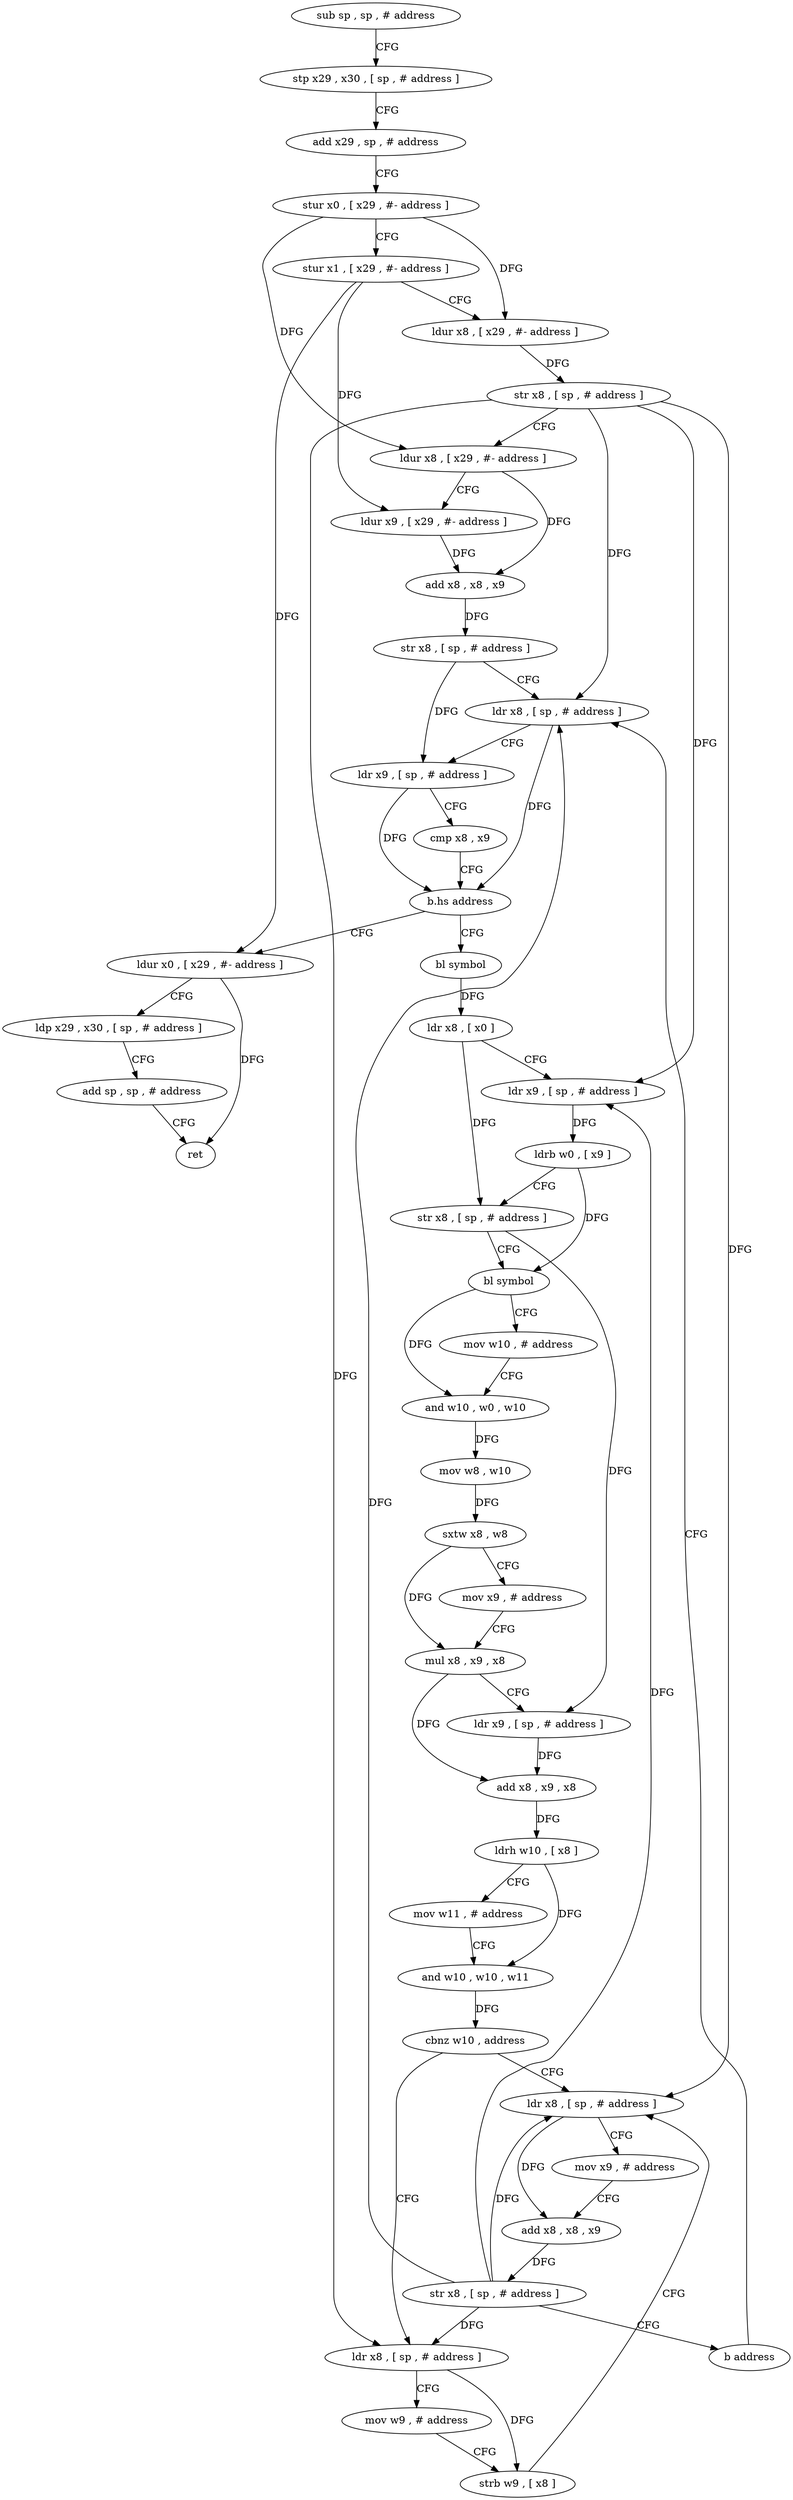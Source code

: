 digraph "func" {
"4305648" [label = "sub sp , sp , # address" ]
"4305652" [label = "stp x29 , x30 , [ sp , # address ]" ]
"4305656" [label = "add x29 , sp , # address" ]
"4305660" [label = "stur x0 , [ x29 , #- address ]" ]
"4305664" [label = "stur x1 , [ x29 , #- address ]" ]
"4305668" [label = "ldur x8 , [ x29 , #- address ]" ]
"4305672" [label = "str x8 , [ sp , # address ]" ]
"4305676" [label = "ldur x8 , [ x29 , #- address ]" ]
"4305680" [label = "ldur x9 , [ x29 , #- address ]" ]
"4305684" [label = "add x8 , x8 , x9" ]
"4305688" [label = "str x8 , [ sp , # address ]" ]
"4305692" [label = "ldr x8 , [ sp , # address ]" ]
"4305812" [label = "ldur x0 , [ x29 , #- address ]" ]
"4305816" [label = "ldp x29 , x30 , [ sp , # address ]" ]
"4305820" [label = "add sp , sp , # address" ]
"4305824" [label = "ret" ]
"4305708" [label = "bl symbol" ]
"4305712" [label = "ldr x8 , [ x0 ]" ]
"4305716" [label = "ldr x9 , [ sp , # address ]" ]
"4305720" [label = "ldrb w0 , [ x9 ]" ]
"4305724" [label = "str x8 , [ sp , # address ]" ]
"4305728" [label = "bl symbol" ]
"4305732" [label = "mov w10 , # address" ]
"4305736" [label = "and w10 , w0 , w10" ]
"4305740" [label = "mov w8 , w10" ]
"4305744" [label = "sxtw x8 , w8" ]
"4305748" [label = "mov x9 , # address" ]
"4305752" [label = "mul x8 , x9 , x8" ]
"4305756" [label = "ldr x9 , [ sp , # address ]" ]
"4305760" [label = "add x8 , x9 , x8" ]
"4305764" [label = "ldrh w10 , [ x8 ]" ]
"4305768" [label = "mov w11 , # address" ]
"4305772" [label = "and w10 , w10 , w11" ]
"4305776" [label = "cbnz w10 , address" ]
"4305792" [label = "ldr x8 , [ sp , # address ]" ]
"4305780" [label = "ldr x8 , [ sp , # address ]" ]
"4305796" [label = "mov x9 , # address" ]
"4305800" [label = "add x8 , x8 , x9" ]
"4305804" [label = "str x8 , [ sp , # address ]" ]
"4305808" [label = "b address" ]
"4305784" [label = "mov w9 , # address" ]
"4305788" [label = "strb w9 , [ x8 ]" ]
"4305696" [label = "ldr x9 , [ sp , # address ]" ]
"4305700" [label = "cmp x8 , x9" ]
"4305704" [label = "b.hs address" ]
"4305648" -> "4305652" [ label = "CFG" ]
"4305652" -> "4305656" [ label = "CFG" ]
"4305656" -> "4305660" [ label = "CFG" ]
"4305660" -> "4305664" [ label = "CFG" ]
"4305660" -> "4305668" [ label = "DFG" ]
"4305660" -> "4305676" [ label = "DFG" ]
"4305664" -> "4305668" [ label = "CFG" ]
"4305664" -> "4305680" [ label = "DFG" ]
"4305664" -> "4305812" [ label = "DFG" ]
"4305668" -> "4305672" [ label = "DFG" ]
"4305672" -> "4305676" [ label = "CFG" ]
"4305672" -> "4305692" [ label = "DFG" ]
"4305672" -> "4305716" [ label = "DFG" ]
"4305672" -> "4305792" [ label = "DFG" ]
"4305672" -> "4305780" [ label = "DFG" ]
"4305676" -> "4305680" [ label = "CFG" ]
"4305676" -> "4305684" [ label = "DFG" ]
"4305680" -> "4305684" [ label = "DFG" ]
"4305684" -> "4305688" [ label = "DFG" ]
"4305688" -> "4305692" [ label = "CFG" ]
"4305688" -> "4305696" [ label = "DFG" ]
"4305692" -> "4305696" [ label = "CFG" ]
"4305692" -> "4305704" [ label = "DFG" ]
"4305812" -> "4305816" [ label = "CFG" ]
"4305812" -> "4305824" [ label = "DFG" ]
"4305816" -> "4305820" [ label = "CFG" ]
"4305820" -> "4305824" [ label = "CFG" ]
"4305708" -> "4305712" [ label = "DFG" ]
"4305712" -> "4305716" [ label = "CFG" ]
"4305712" -> "4305724" [ label = "DFG" ]
"4305716" -> "4305720" [ label = "DFG" ]
"4305720" -> "4305724" [ label = "CFG" ]
"4305720" -> "4305728" [ label = "DFG" ]
"4305724" -> "4305728" [ label = "CFG" ]
"4305724" -> "4305756" [ label = "DFG" ]
"4305728" -> "4305732" [ label = "CFG" ]
"4305728" -> "4305736" [ label = "DFG" ]
"4305732" -> "4305736" [ label = "CFG" ]
"4305736" -> "4305740" [ label = "DFG" ]
"4305740" -> "4305744" [ label = "DFG" ]
"4305744" -> "4305748" [ label = "CFG" ]
"4305744" -> "4305752" [ label = "DFG" ]
"4305748" -> "4305752" [ label = "CFG" ]
"4305752" -> "4305756" [ label = "CFG" ]
"4305752" -> "4305760" [ label = "DFG" ]
"4305756" -> "4305760" [ label = "DFG" ]
"4305760" -> "4305764" [ label = "DFG" ]
"4305764" -> "4305768" [ label = "CFG" ]
"4305764" -> "4305772" [ label = "DFG" ]
"4305768" -> "4305772" [ label = "CFG" ]
"4305772" -> "4305776" [ label = "DFG" ]
"4305776" -> "4305792" [ label = "CFG" ]
"4305776" -> "4305780" [ label = "CFG" ]
"4305792" -> "4305796" [ label = "CFG" ]
"4305792" -> "4305800" [ label = "DFG" ]
"4305780" -> "4305784" [ label = "CFG" ]
"4305780" -> "4305788" [ label = "DFG" ]
"4305796" -> "4305800" [ label = "CFG" ]
"4305800" -> "4305804" [ label = "DFG" ]
"4305804" -> "4305808" [ label = "CFG" ]
"4305804" -> "4305692" [ label = "DFG" ]
"4305804" -> "4305716" [ label = "DFG" ]
"4305804" -> "4305792" [ label = "DFG" ]
"4305804" -> "4305780" [ label = "DFG" ]
"4305808" -> "4305692" [ label = "CFG" ]
"4305784" -> "4305788" [ label = "CFG" ]
"4305788" -> "4305792" [ label = "CFG" ]
"4305696" -> "4305700" [ label = "CFG" ]
"4305696" -> "4305704" [ label = "DFG" ]
"4305700" -> "4305704" [ label = "CFG" ]
"4305704" -> "4305812" [ label = "CFG" ]
"4305704" -> "4305708" [ label = "CFG" ]
}

